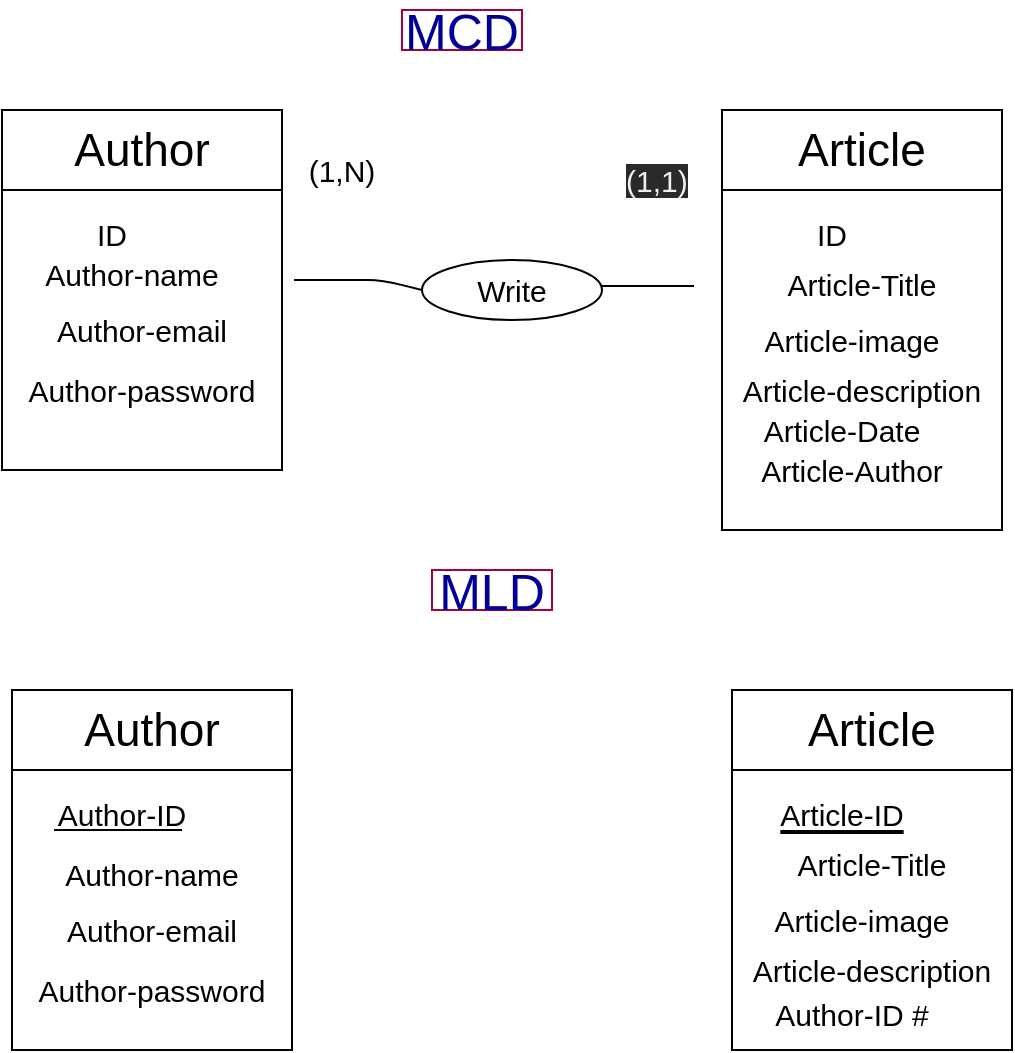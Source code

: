 <mxfile>
    <diagram id="hnnNToZ6kDjTLKsSXXY1" name="Page-1">
        <mxGraphModel dx="820" dy="717" grid="1" gridSize="10" guides="1" tooltips="1" connect="1" arrows="1" fold="1" page="1" pageScale="1" pageWidth="827" pageHeight="1169" math="0" shadow="0">
            <root>
                <mxCell id="0"/>
                <mxCell id="1" parent="0"/>
                <mxCell id="9" value="" style="rounded=0;whiteSpace=wrap;html=1;fillColor=none;" parent="1" vertex="1">
                    <mxGeometry x="190" y="120" width="140" height="140" as="geometry"/>
                </mxCell>
                <mxCell id="10" value="" style="rounded=0;whiteSpace=wrap;html=1;fillColor=none;" parent="1" vertex="1">
                    <mxGeometry x="190" y="80" width="140" height="40" as="geometry"/>
                </mxCell>
                <mxCell id="11" value="Author" style="text;html=1;strokeColor=none;fillColor=none;align=center;verticalAlign=middle;whiteSpace=wrap;rounded=0;strokeWidth=9;fontSize=23;" parent="1" vertex="1">
                    <mxGeometry x="215" y="90" width="90" height="20" as="geometry"/>
                </mxCell>
                <mxCell id="12" value="&lt;font style=&quot;font-size: 15px&quot;&gt;ID&lt;/font&gt;" style="text;html=1;strokeColor=none;fillColor=none;align=center;verticalAlign=middle;whiteSpace=wrap;rounded=0;fontSize=23;" parent="1" vertex="1">
                    <mxGeometry x="200" y="130" width="90" height="20" as="geometry"/>
                </mxCell>
                <mxCell id="13" value="&lt;font style=&quot;font-size: 15px&quot;&gt;Author-name&lt;/font&gt;" style="text;html=1;strokeColor=none;fillColor=none;align=center;verticalAlign=middle;whiteSpace=wrap;rounded=0;fontSize=23;" parent="1" vertex="1">
                    <mxGeometry x="205" y="150" width="100" height="20" as="geometry"/>
                </mxCell>
                <mxCell id="14" value="Author-email" style="text;html=1;strokeColor=none;fillColor=none;align=center;verticalAlign=middle;whiteSpace=wrap;rounded=0;fontSize=15;" parent="1" vertex="1">
                    <mxGeometry x="190" y="180" width="140" height="20" as="geometry"/>
                </mxCell>
                <mxCell id="17" value="Author-password" style="text;html=1;strokeColor=none;fillColor=none;align=center;verticalAlign=middle;whiteSpace=wrap;rounded=0;fontSize=15;" parent="1" vertex="1">
                    <mxGeometry x="195" y="210" width="130" height="20" as="geometry"/>
                </mxCell>
                <mxCell id="18" value="" style="rounded=0;whiteSpace=wrap;html=1;fillColor=none;" parent="1" vertex="1">
                    <mxGeometry x="550" y="120" width="140" height="170" as="geometry"/>
                </mxCell>
                <mxCell id="19" value="" style="rounded=0;whiteSpace=wrap;html=1;fillColor=none;" parent="1" vertex="1">
                    <mxGeometry x="550" y="80" width="140" height="40" as="geometry"/>
                </mxCell>
                <mxCell id="20" value="Article" style="text;html=1;strokeColor=none;fillColor=none;align=center;verticalAlign=middle;whiteSpace=wrap;rounded=0;strokeWidth=9;fontSize=23;" parent="1" vertex="1">
                    <mxGeometry x="575" y="90" width="90" height="20" as="geometry"/>
                </mxCell>
                <mxCell id="21" value="&lt;font style=&quot;font-size: 15px&quot;&gt;ID&lt;/font&gt;" style="text;html=1;strokeColor=none;fillColor=none;align=center;verticalAlign=middle;whiteSpace=wrap;rounded=0;fontSize=23;" parent="1" vertex="1">
                    <mxGeometry x="560" y="130" width="90" height="20" as="geometry"/>
                </mxCell>
                <mxCell id="22" value="&lt;font style=&quot;font-size: 15px&quot;&gt;Article-Title&lt;/font&gt;" style="text;html=1;strokeColor=none;fillColor=none;align=center;verticalAlign=middle;whiteSpace=wrap;rounded=0;fontSize=23;" parent="1" vertex="1">
                    <mxGeometry x="570" y="155" width="100" height="20" as="geometry"/>
                </mxCell>
                <mxCell id="23" value="Article-image" style="text;html=1;strokeColor=none;fillColor=none;align=center;verticalAlign=middle;whiteSpace=wrap;rounded=0;fontSize=15;" parent="1" vertex="1">
                    <mxGeometry x="545" y="185" width="140" height="20" as="geometry"/>
                </mxCell>
                <mxCell id="24" value="Article-description" style="text;html=1;strokeColor=none;fillColor=none;align=center;verticalAlign=middle;whiteSpace=wrap;rounded=0;fontSize=15;" parent="1" vertex="1">
                    <mxGeometry x="555" y="210" width="130" height="20" as="geometry"/>
                </mxCell>
                <mxCell id="25" value="" style="ellipse;whiteSpace=wrap;html=1;strokeWidth=1;fillColor=none;fontSize=15;" parent="1" vertex="1">
                    <mxGeometry x="400" y="155" width="90" height="30" as="geometry"/>
                </mxCell>
                <mxCell id="26" value="Write" style="text;html=1;strokeColor=none;fillColor=none;align=center;verticalAlign=middle;whiteSpace=wrap;rounded=0;fontSize=15;" parent="1" vertex="1">
                    <mxGeometry x="425" y="160" width="40" height="20" as="geometry"/>
                </mxCell>
                <mxCell id="27" value="(1,N)" style="text;html=1;strokeColor=none;fillColor=none;align=center;verticalAlign=middle;whiteSpace=wrap;rounded=0;fontSize=15;" parent="1" vertex="1">
                    <mxGeometry x="340" y="100" width="40" height="20" as="geometry"/>
                </mxCell>
                <mxCell id="28" value="&lt;span style=&quot;color: rgb(240 , 240 , 240) ; font-family: &amp;#34;helvetica&amp;#34; ; font-size: 15px ; font-style: normal ; font-weight: 400 ; letter-spacing: normal ; text-align: center ; text-indent: 0px ; text-transform: none ; word-spacing: 0px ; background-color: rgb(42 , 42 , 42) ; display: inline ; float: none&quot;&gt;(1,1)&lt;/span&gt;" style="text;whiteSpace=wrap;html=1;fontSize=15;" parent="1" vertex="1">
                    <mxGeometry x="500" y="100" width="60" height="30" as="geometry"/>
                </mxCell>
                <mxCell id="29" value="" style="endArrow=none;html=1;fontSize=15;exitX=1;exitY=0;exitDx=0;exitDy=0;entryX=0;entryY=0.5;entryDx=0;entryDy=0;" parent="1" target="25" edge="1">
                    <mxGeometry width="50" height="50" relative="1" as="geometry">
                        <mxPoint x="336" y="165" as="sourcePoint"/>
                        <mxPoint x="406" y="165" as="targetPoint"/>
                        <Array as="points">
                            <mxPoint x="356" y="165"/>
                            <mxPoint x="380" y="165"/>
                        </Array>
                    </mxGeometry>
                </mxCell>
                <mxCell id="31" value="" style="endArrow=none;html=1;fontSize=15;" parent="1" edge="1">
                    <mxGeometry width="50" height="50" relative="1" as="geometry">
                        <mxPoint x="500" y="168" as="sourcePoint"/>
                        <mxPoint x="536" y="168" as="targetPoint"/>
                        <Array as="points">
                            <mxPoint x="486" y="168"/>
                        </Array>
                    </mxGeometry>
                </mxCell>
                <mxCell id="33" value="" style="rounded=0;whiteSpace=wrap;html=1;fillColor=none;" parent="1" vertex="1">
                    <mxGeometry x="195" y="410" width="140" height="140" as="geometry"/>
                </mxCell>
                <mxCell id="34" value="" style="rounded=0;whiteSpace=wrap;html=1;fillColor=none;" parent="1" vertex="1">
                    <mxGeometry x="195" y="370" width="140" height="40" as="geometry"/>
                </mxCell>
                <mxCell id="35" value="Author" style="text;html=1;strokeColor=none;fillColor=none;align=center;verticalAlign=middle;whiteSpace=wrap;rounded=0;strokeWidth=9;fontSize=23;" parent="1" vertex="1">
                    <mxGeometry x="220" y="380" width="90" height="20" as="geometry"/>
                </mxCell>
                <mxCell id="36" value="&lt;font style=&quot;font-size: 15px&quot;&gt;Author-ID&lt;/font&gt;" style="text;html=1;strokeColor=none;fillColor=none;align=center;verticalAlign=middle;whiteSpace=wrap;rounded=0;fontSize=23;" parent="1" vertex="1">
                    <mxGeometry x="205" y="420" width="90" height="20" as="geometry"/>
                </mxCell>
                <mxCell id="37" value="&lt;font style=&quot;font-size: 15px&quot;&gt;Author-name&lt;/font&gt;" style="text;html=1;strokeColor=none;fillColor=none;align=center;verticalAlign=middle;whiteSpace=wrap;rounded=0;fontSize=23;" parent="1" vertex="1">
                    <mxGeometry x="215" y="450" width="100" height="20" as="geometry"/>
                </mxCell>
                <mxCell id="38" value="Author-email" style="text;html=1;strokeColor=none;fillColor=none;align=center;verticalAlign=middle;whiteSpace=wrap;rounded=0;fontSize=15;" parent="1" vertex="1">
                    <mxGeometry x="195" y="480" width="140" height="20" as="geometry"/>
                </mxCell>
                <mxCell id="39" value="Author-password" style="text;html=1;strokeColor=none;fillColor=none;align=center;verticalAlign=middle;whiteSpace=wrap;rounded=0;fontSize=15;" parent="1" vertex="1">
                    <mxGeometry x="200" y="510" width="130" height="20" as="geometry"/>
                </mxCell>
                <mxCell id="40" value="" style="rounded=0;whiteSpace=wrap;html=1;fillColor=none;" parent="1" vertex="1">
                    <mxGeometry x="555" y="410" width="140" height="140" as="geometry"/>
                </mxCell>
                <mxCell id="41" value="" style="rounded=0;whiteSpace=wrap;html=1;fillColor=none;" parent="1" vertex="1">
                    <mxGeometry x="555" y="370" width="140" height="40" as="geometry"/>
                </mxCell>
                <mxCell id="42" value="Article" style="text;html=1;strokeColor=none;fillColor=none;align=center;verticalAlign=middle;whiteSpace=wrap;rounded=0;strokeWidth=9;fontSize=23;" parent="1" vertex="1">
                    <mxGeometry x="580" y="380" width="90" height="20" as="geometry"/>
                </mxCell>
                <mxCell id="43" value="&lt;font style=&quot;font-size: 15px&quot;&gt;Article-ID&lt;/font&gt;" style="text;html=1;strokeColor=none;fillColor=none;align=center;verticalAlign=middle;whiteSpace=wrap;rounded=0;fontSize=23;fontStyle=4" parent="1" vertex="1">
                    <mxGeometry x="565" y="420" width="90" height="20" as="geometry"/>
                </mxCell>
                <mxCell id="44" value="&lt;font style=&quot;font-size: 15px&quot;&gt;Article-Title&lt;/font&gt;" style="text;html=1;strokeColor=none;fillColor=none;align=center;verticalAlign=middle;whiteSpace=wrap;rounded=0;fontSize=23;" parent="1" vertex="1">
                    <mxGeometry x="575" y="445" width="100" height="20" as="geometry"/>
                </mxCell>
                <mxCell id="45" value="Article-image" style="text;html=1;strokeColor=none;fillColor=none;align=center;verticalAlign=middle;whiteSpace=wrap;rounded=0;fontSize=15;" parent="1" vertex="1">
                    <mxGeometry x="550" y="475" width="140" height="20" as="geometry"/>
                </mxCell>
                <mxCell id="46" value="Article-description" style="text;html=1;strokeColor=none;fillColor=none;align=center;verticalAlign=middle;whiteSpace=wrap;rounded=0;fontSize=15;" parent="1" vertex="1">
                    <mxGeometry x="560" y="500" width="130" height="20" as="geometry"/>
                </mxCell>
                <mxCell id="54" value="" style="endArrow=none;html=1;fontSize=15;" parent="1" edge="1">
                    <mxGeometry width="50" height="50" relative="1" as="geometry">
                        <mxPoint x="216" y="440" as="sourcePoint"/>
                        <mxPoint x="280" y="440" as="targetPoint"/>
                        <Array as="points">
                            <mxPoint x="244" y="440"/>
                        </Array>
                    </mxGeometry>
                </mxCell>
                <mxCell id="58" value="&lt;font style=&quot;font-size: 15px&quot;&gt;Author-ID #&lt;/font&gt;" style="text;html=1;strokeColor=none;fillColor=none;align=center;verticalAlign=middle;whiteSpace=wrap;rounded=0;fontSize=23;" parent="1" vertex="1">
                    <mxGeometry x="570" y="520" width="90" height="20" as="geometry"/>
                </mxCell>
                <mxCell id="59" value="&lt;font style=&quot;font-size: 25px&quot; color=&quot;#000099&quot;&gt;MCD&lt;/font&gt;" style="text;html=1;strokeColor=#A50040;align=center;verticalAlign=middle;whiteSpace=wrap;rounded=0;fontColor=#ffffff;fillColor=#FFFFFF;" parent="1" vertex="1">
                    <mxGeometry x="390" y="30" width="60" height="20" as="geometry"/>
                </mxCell>
                <mxCell id="60" value="&lt;font style=&quot;font-size: 25px&quot; color=&quot;#000099&quot;&gt;MLD&lt;/font&gt;" style="text;html=1;strokeColor=#A50040;align=center;verticalAlign=middle;whiteSpace=wrap;rounded=0;fontColor=#ffffff;fillColor=#FFFFFF;" parent="1" vertex="1">
                    <mxGeometry x="405" y="310" width="60" height="20" as="geometry"/>
                </mxCell>
                <mxCell id="62" value="Article-Date" style="text;html=1;strokeColor=none;fillColor=none;align=center;verticalAlign=middle;whiteSpace=wrap;rounded=0;fontSize=15;" parent="1" vertex="1">
                    <mxGeometry x="560" y="230" width="100" height="20" as="geometry"/>
                </mxCell>
                <mxCell id="63" value="Article-Author" style="text;html=1;strokeColor=none;fillColor=none;align=center;verticalAlign=middle;whiteSpace=wrap;rounded=0;fontSize=15;" vertex="1" parent="1">
                    <mxGeometry x="550" y="250" width="130" height="20" as="geometry"/>
                </mxCell>
            </root>
        </mxGraphModel>
    </diagram>
</mxfile>